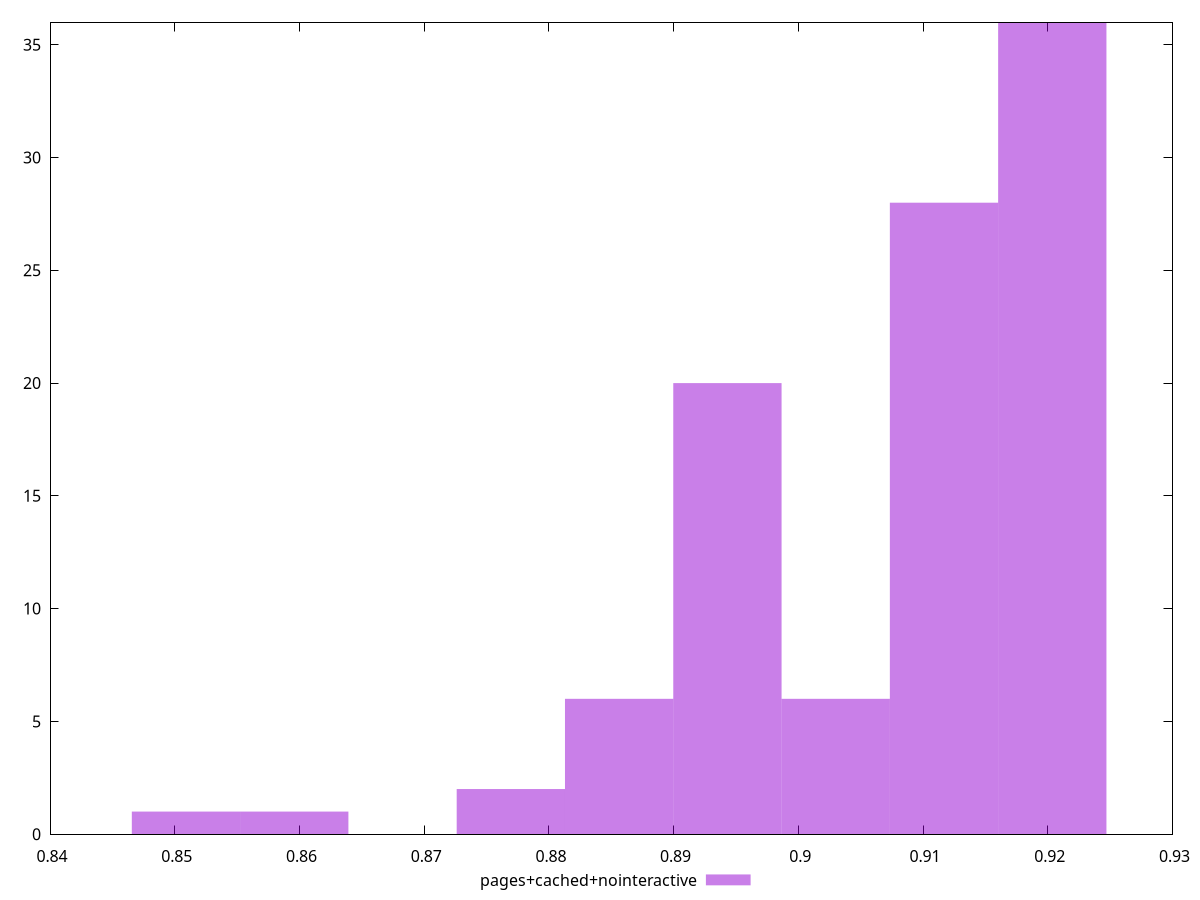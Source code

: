 $_pagesCachedNointeractive <<EOF
0.8856316718112962 6
0.9203623256078176 36
0.8595836814639051 1
0.8943143352604265 20
0.8509010180147748 1
0.9029969987095569 6
0.9116796621586872 28
0.8769490083621658 2
EOF
set key outside below
set terminal pngcairo
set output "report_00004_2020-11-02T20-21-41.718Z/total-blocking-time/pages+cached+nointeractive//hist.png"
set yrange [0:36]
set boxwidth 0.008682663449130355
set style fill transparent solid 0.5 noborder
plot $_pagesCachedNointeractive title "pages+cached+nointeractive" with boxes ,